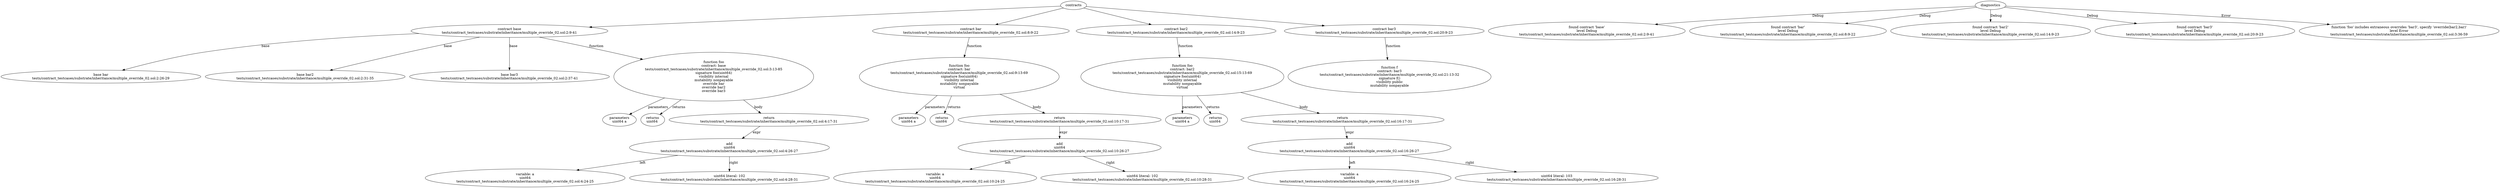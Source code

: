 strict digraph "tests/contract_testcases/substrate/inheritance/multiple_override_02.sol" {
	contract [label="contract base\ntests/contract_testcases/substrate/inheritance/multiple_override_02.sol:2:9-41"]
	base [label="base bar\ntests/contract_testcases/substrate/inheritance/multiple_override_02.sol:2:26-29"]
	base_3 [label="base bar2\ntests/contract_testcases/substrate/inheritance/multiple_override_02.sol:2:31-35"]
	base_4 [label="base bar3\ntests/contract_testcases/substrate/inheritance/multiple_override_02.sol:2:37-41"]
	foo [label="function foo\ncontract: base\ntests/contract_testcases/substrate/inheritance/multiple_override_02.sol:3:13-85\nsignature foo(uint64)\nvisibility internal\nmutability nonpayable\noverride bar\noverride bar2\noverride bar3"]
	parameters [label="parameters\nuint64 a"]
	returns [label="returns\nuint64 "]
	return [label="return\ntests/contract_testcases/substrate/inheritance/multiple_override_02.sol:4:17-31"]
	add [label="add\nuint64\ntests/contract_testcases/substrate/inheritance/multiple_override_02.sol:4:26-27"]
	variable [label="variable: a\nuint64\ntests/contract_testcases/substrate/inheritance/multiple_override_02.sol:4:24-25"]
	number_literal [label="uint64 literal: 102\ntests/contract_testcases/substrate/inheritance/multiple_override_02.sol:4:28-31"]
	contract_12 [label="contract bar\ntests/contract_testcases/substrate/inheritance/multiple_override_02.sol:8:9-22"]
	foo_13 [label="function foo\ncontract: bar\ntests/contract_testcases/substrate/inheritance/multiple_override_02.sol:9:13-69\nsignature foo(uint64)\nvisibility internal\nmutability nonpayable\nvirtual"]
	parameters_14 [label="parameters\nuint64 a"]
	returns_15 [label="returns\nuint64 "]
	return_16 [label="return\ntests/contract_testcases/substrate/inheritance/multiple_override_02.sol:10:17-31"]
	add_17 [label="add\nuint64\ntests/contract_testcases/substrate/inheritance/multiple_override_02.sol:10:26-27"]
	variable_18 [label="variable: a\nuint64\ntests/contract_testcases/substrate/inheritance/multiple_override_02.sol:10:24-25"]
	number_literal_19 [label="uint64 literal: 102\ntests/contract_testcases/substrate/inheritance/multiple_override_02.sol:10:28-31"]
	contract_20 [label="contract bar2\ntests/contract_testcases/substrate/inheritance/multiple_override_02.sol:14:9-23"]
	foo_21 [label="function foo\ncontract: bar2\ntests/contract_testcases/substrate/inheritance/multiple_override_02.sol:15:13-69\nsignature foo(uint64)\nvisibility internal\nmutability nonpayable\nvirtual"]
	parameters_22 [label="parameters\nuint64 a"]
	returns_23 [label="returns\nuint64 "]
	return_24 [label="return\ntests/contract_testcases/substrate/inheritance/multiple_override_02.sol:16:17-31"]
	add_25 [label="add\nuint64\ntests/contract_testcases/substrate/inheritance/multiple_override_02.sol:16:26-27"]
	variable_26 [label="variable: a\nuint64\ntests/contract_testcases/substrate/inheritance/multiple_override_02.sol:16:24-25"]
	number_literal_27 [label="uint64 literal: 103\ntests/contract_testcases/substrate/inheritance/multiple_override_02.sol:16:28-31"]
	contract_28 [label="contract bar3\ntests/contract_testcases/substrate/inheritance/multiple_override_02.sol:20:9-23"]
	f [label="function f\ncontract: bar3\ntests/contract_testcases/substrate/inheritance/multiple_override_02.sol:21:13-32\nsignature f()\nvisibility public\nmutability nonpayable"]
	diagnostic [label="found contract 'base'\nlevel Debug\ntests/contract_testcases/substrate/inheritance/multiple_override_02.sol:2:9-41"]
	diagnostic_32 [label="found contract 'bar'\nlevel Debug\ntests/contract_testcases/substrate/inheritance/multiple_override_02.sol:8:9-22"]
	diagnostic_33 [label="found contract 'bar2'\nlevel Debug\ntests/contract_testcases/substrate/inheritance/multiple_override_02.sol:14:9-23"]
	diagnostic_34 [label="found contract 'bar3'\nlevel Debug\ntests/contract_testcases/substrate/inheritance/multiple_override_02.sol:20:9-23"]
	diagnostic_35 [label="function 'foo' includes extraneous overrides 'bar3', specify 'override(bar2,bar)'\nlevel Error\ntests/contract_testcases/substrate/inheritance/multiple_override_02.sol:3:36-59"]
	contracts -> contract
	contract -> base [label="base"]
	contract -> base_3 [label="base"]
	contract -> base_4 [label="base"]
	contract -> foo [label="function"]
	foo -> parameters [label="parameters"]
	foo -> returns [label="returns"]
	foo -> return [label="body"]
	return -> add [label="expr"]
	add -> variable [label="left"]
	add -> number_literal [label="right"]
	contracts -> contract_12
	contract_12 -> foo_13 [label="function"]
	foo_13 -> parameters_14 [label="parameters"]
	foo_13 -> returns_15 [label="returns"]
	foo_13 -> return_16 [label="body"]
	return_16 -> add_17 [label="expr"]
	add_17 -> variable_18 [label="left"]
	add_17 -> number_literal_19 [label="right"]
	contracts -> contract_20
	contract_20 -> foo_21 [label="function"]
	foo_21 -> parameters_22 [label="parameters"]
	foo_21 -> returns_23 [label="returns"]
	foo_21 -> return_24 [label="body"]
	return_24 -> add_25 [label="expr"]
	add_25 -> variable_26 [label="left"]
	add_25 -> number_literal_27 [label="right"]
	contracts -> contract_28
	contract_28 -> f [label="function"]
	diagnostics -> diagnostic [label="Debug"]
	diagnostics -> diagnostic_32 [label="Debug"]
	diagnostics -> diagnostic_33 [label="Debug"]
	diagnostics -> diagnostic_34 [label="Debug"]
	diagnostics -> diagnostic_35 [label="Error"]
}
